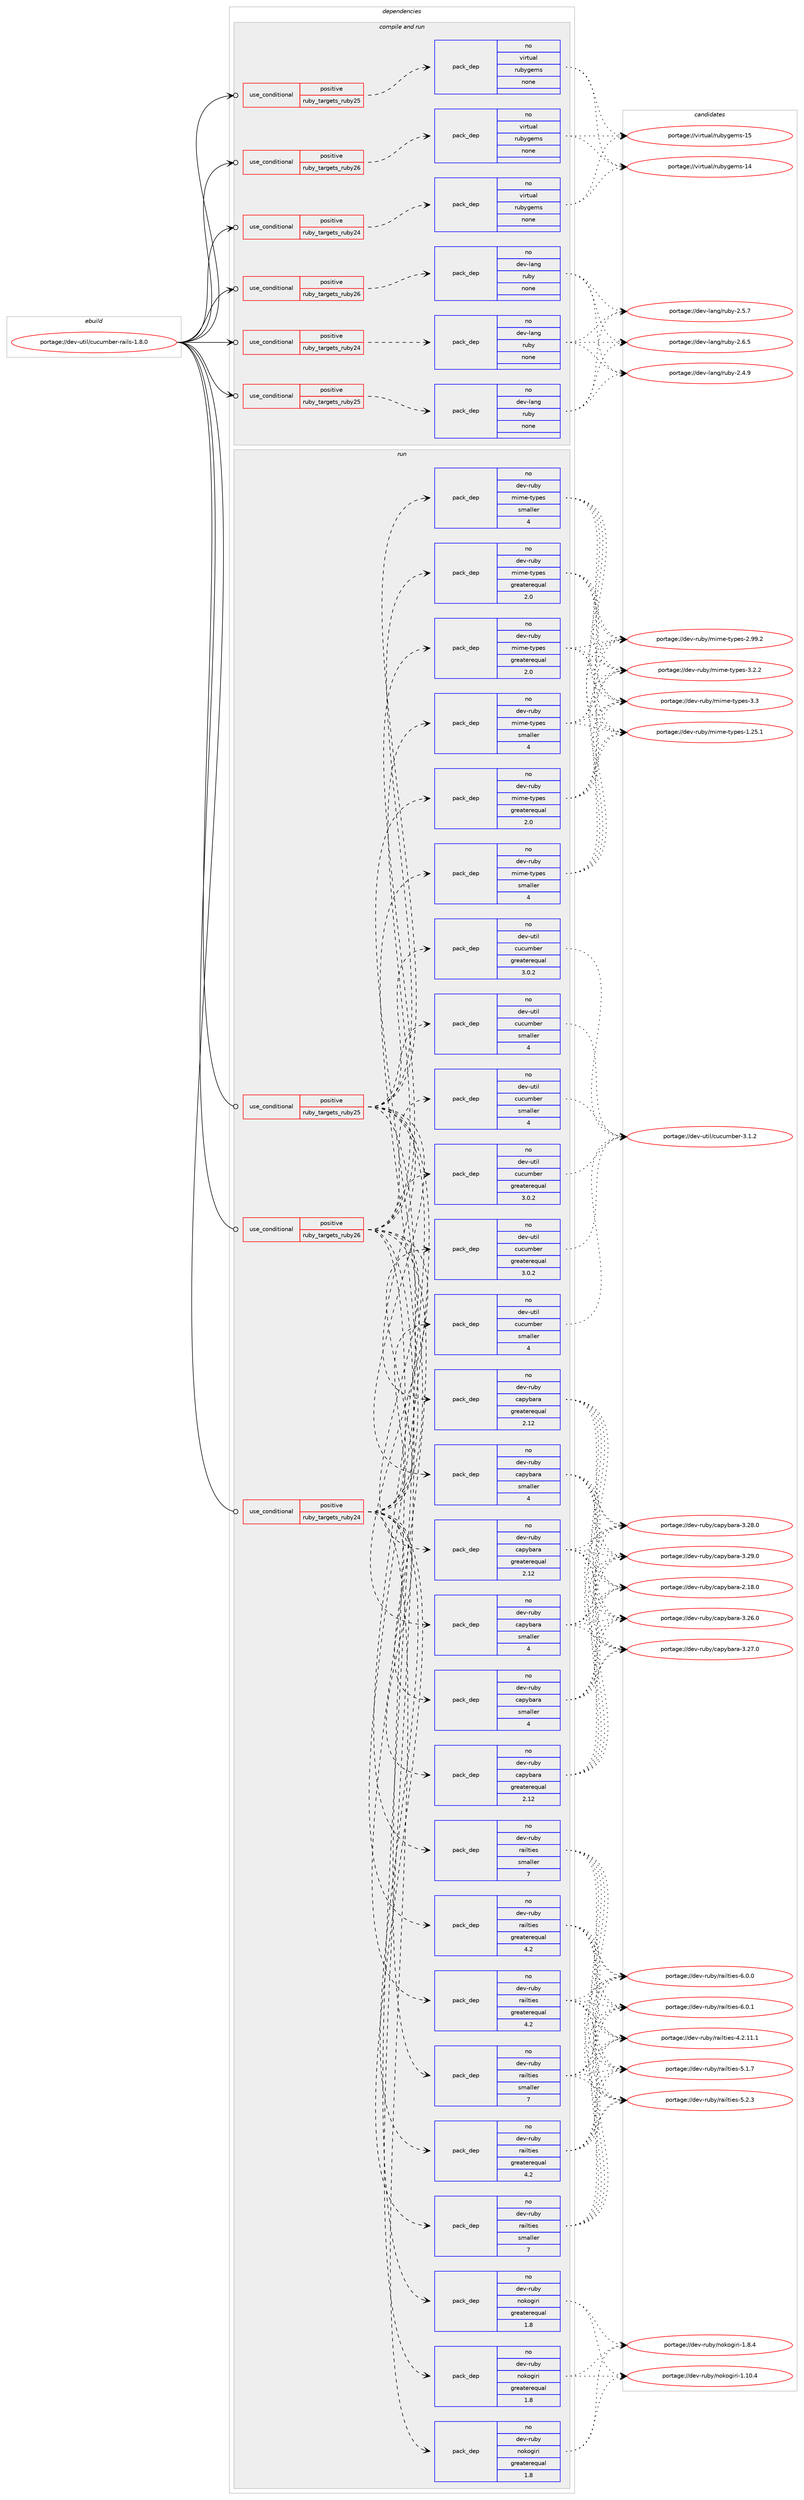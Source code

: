 digraph prolog {

# *************
# Graph options
# *************

newrank=true;
concentrate=true;
compound=true;
graph [rankdir=LR,fontname=Helvetica,fontsize=10,ranksep=1.5];#, ranksep=2.5, nodesep=0.2];
edge  [arrowhead=vee];
node  [fontname=Helvetica,fontsize=10];

# **********
# The ebuild
# **********

subgraph cluster_leftcol {
color=gray;
rank=same;
label=<<i>ebuild</i>>;
id [label="portage://dev-util/cucumber-rails-1.8.0", color=red, width=4, href="../dev-util/cucumber-rails-1.8.0.svg"];
}

# ****************
# The dependencies
# ****************

subgraph cluster_midcol {
color=gray;
label=<<i>dependencies</i>>;
subgraph cluster_compile {
fillcolor="#eeeeee";
style=filled;
label=<<i>compile</i>>;
}
subgraph cluster_compileandrun {
fillcolor="#eeeeee";
style=filled;
label=<<i>compile and run</i>>;
subgraph cond70830 {
dependency261081 [label=<<TABLE BORDER="0" CELLBORDER="1" CELLSPACING="0" CELLPADDING="4"><TR><TD ROWSPAN="3" CELLPADDING="10">use_conditional</TD></TR><TR><TD>positive</TD></TR><TR><TD>ruby_targets_ruby24</TD></TR></TABLE>>, shape=none, color=red];
subgraph pack186610 {
dependency261082 [label=<<TABLE BORDER="0" CELLBORDER="1" CELLSPACING="0" CELLPADDING="4" WIDTH="220"><TR><TD ROWSPAN="6" CELLPADDING="30">pack_dep</TD></TR><TR><TD WIDTH="110">no</TD></TR><TR><TD>dev-lang</TD></TR><TR><TD>ruby</TD></TR><TR><TD>none</TD></TR><TR><TD></TD></TR></TABLE>>, shape=none, color=blue];
}
dependency261081:e -> dependency261082:w [weight=20,style="dashed",arrowhead="vee"];
}
id:e -> dependency261081:w [weight=20,style="solid",arrowhead="odotvee"];
subgraph cond70831 {
dependency261083 [label=<<TABLE BORDER="0" CELLBORDER="1" CELLSPACING="0" CELLPADDING="4"><TR><TD ROWSPAN="3" CELLPADDING="10">use_conditional</TD></TR><TR><TD>positive</TD></TR><TR><TD>ruby_targets_ruby24</TD></TR></TABLE>>, shape=none, color=red];
subgraph pack186611 {
dependency261084 [label=<<TABLE BORDER="0" CELLBORDER="1" CELLSPACING="0" CELLPADDING="4" WIDTH="220"><TR><TD ROWSPAN="6" CELLPADDING="30">pack_dep</TD></TR><TR><TD WIDTH="110">no</TD></TR><TR><TD>virtual</TD></TR><TR><TD>rubygems</TD></TR><TR><TD>none</TD></TR><TR><TD></TD></TR></TABLE>>, shape=none, color=blue];
}
dependency261083:e -> dependency261084:w [weight=20,style="dashed",arrowhead="vee"];
}
id:e -> dependency261083:w [weight=20,style="solid",arrowhead="odotvee"];
subgraph cond70832 {
dependency261085 [label=<<TABLE BORDER="0" CELLBORDER="1" CELLSPACING="0" CELLPADDING="4"><TR><TD ROWSPAN="3" CELLPADDING="10">use_conditional</TD></TR><TR><TD>positive</TD></TR><TR><TD>ruby_targets_ruby25</TD></TR></TABLE>>, shape=none, color=red];
subgraph pack186612 {
dependency261086 [label=<<TABLE BORDER="0" CELLBORDER="1" CELLSPACING="0" CELLPADDING="4" WIDTH="220"><TR><TD ROWSPAN="6" CELLPADDING="30">pack_dep</TD></TR><TR><TD WIDTH="110">no</TD></TR><TR><TD>dev-lang</TD></TR><TR><TD>ruby</TD></TR><TR><TD>none</TD></TR><TR><TD></TD></TR></TABLE>>, shape=none, color=blue];
}
dependency261085:e -> dependency261086:w [weight=20,style="dashed",arrowhead="vee"];
}
id:e -> dependency261085:w [weight=20,style="solid",arrowhead="odotvee"];
subgraph cond70833 {
dependency261087 [label=<<TABLE BORDER="0" CELLBORDER="1" CELLSPACING="0" CELLPADDING="4"><TR><TD ROWSPAN="3" CELLPADDING="10">use_conditional</TD></TR><TR><TD>positive</TD></TR><TR><TD>ruby_targets_ruby25</TD></TR></TABLE>>, shape=none, color=red];
subgraph pack186613 {
dependency261088 [label=<<TABLE BORDER="0" CELLBORDER="1" CELLSPACING="0" CELLPADDING="4" WIDTH="220"><TR><TD ROWSPAN="6" CELLPADDING="30">pack_dep</TD></TR><TR><TD WIDTH="110">no</TD></TR><TR><TD>virtual</TD></TR><TR><TD>rubygems</TD></TR><TR><TD>none</TD></TR><TR><TD></TD></TR></TABLE>>, shape=none, color=blue];
}
dependency261087:e -> dependency261088:w [weight=20,style="dashed",arrowhead="vee"];
}
id:e -> dependency261087:w [weight=20,style="solid",arrowhead="odotvee"];
subgraph cond70834 {
dependency261089 [label=<<TABLE BORDER="0" CELLBORDER="1" CELLSPACING="0" CELLPADDING="4"><TR><TD ROWSPAN="3" CELLPADDING="10">use_conditional</TD></TR><TR><TD>positive</TD></TR><TR><TD>ruby_targets_ruby26</TD></TR></TABLE>>, shape=none, color=red];
subgraph pack186614 {
dependency261090 [label=<<TABLE BORDER="0" CELLBORDER="1" CELLSPACING="0" CELLPADDING="4" WIDTH="220"><TR><TD ROWSPAN="6" CELLPADDING="30">pack_dep</TD></TR><TR><TD WIDTH="110">no</TD></TR><TR><TD>dev-lang</TD></TR><TR><TD>ruby</TD></TR><TR><TD>none</TD></TR><TR><TD></TD></TR></TABLE>>, shape=none, color=blue];
}
dependency261089:e -> dependency261090:w [weight=20,style="dashed",arrowhead="vee"];
}
id:e -> dependency261089:w [weight=20,style="solid",arrowhead="odotvee"];
subgraph cond70835 {
dependency261091 [label=<<TABLE BORDER="0" CELLBORDER="1" CELLSPACING="0" CELLPADDING="4"><TR><TD ROWSPAN="3" CELLPADDING="10">use_conditional</TD></TR><TR><TD>positive</TD></TR><TR><TD>ruby_targets_ruby26</TD></TR></TABLE>>, shape=none, color=red];
subgraph pack186615 {
dependency261092 [label=<<TABLE BORDER="0" CELLBORDER="1" CELLSPACING="0" CELLPADDING="4" WIDTH="220"><TR><TD ROWSPAN="6" CELLPADDING="30">pack_dep</TD></TR><TR><TD WIDTH="110">no</TD></TR><TR><TD>virtual</TD></TR><TR><TD>rubygems</TD></TR><TR><TD>none</TD></TR><TR><TD></TD></TR></TABLE>>, shape=none, color=blue];
}
dependency261091:e -> dependency261092:w [weight=20,style="dashed",arrowhead="vee"];
}
id:e -> dependency261091:w [weight=20,style="solid",arrowhead="odotvee"];
}
subgraph cluster_run {
fillcolor="#eeeeee";
style=filled;
label=<<i>run</i>>;
subgraph cond70836 {
dependency261093 [label=<<TABLE BORDER="0" CELLBORDER="1" CELLSPACING="0" CELLPADDING="4"><TR><TD ROWSPAN="3" CELLPADDING="10">use_conditional</TD></TR><TR><TD>positive</TD></TR><TR><TD>ruby_targets_ruby24</TD></TR></TABLE>>, shape=none, color=red];
subgraph pack186616 {
dependency261094 [label=<<TABLE BORDER="0" CELLBORDER="1" CELLSPACING="0" CELLPADDING="4" WIDTH="220"><TR><TD ROWSPAN="6" CELLPADDING="30">pack_dep</TD></TR><TR><TD WIDTH="110">no</TD></TR><TR><TD>dev-util</TD></TR><TR><TD>cucumber</TD></TR><TR><TD>greaterequal</TD></TR><TR><TD>3.0.2</TD></TR></TABLE>>, shape=none, color=blue];
}
dependency261093:e -> dependency261094:w [weight=20,style="dashed",arrowhead="vee"];
subgraph pack186617 {
dependency261095 [label=<<TABLE BORDER="0" CELLBORDER="1" CELLSPACING="0" CELLPADDING="4" WIDTH="220"><TR><TD ROWSPAN="6" CELLPADDING="30">pack_dep</TD></TR><TR><TD WIDTH="110">no</TD></TR><TR><TD>dev-util</TD></TR><TR><TD>cucumber</TD></TR><TR><TD>smaller</TD></TR><TR><TD>4</TD></TR></TABLE>>, shape=none, color=blue];
}
dependency261093:e -> dependency261095:w [weight=20,style="dashed",arrowhead="vee"];
subgraph pack186618 {
dependency261096 [label=<<TABLE BORDER="0" CELLBORDER="1" CELLSPACING="0" CELLPADDING="4" WIDTH="220"><TR><TD ROWSPAN="6" CELLPADDING="30">pack_dep</TD></TR><TR><TD WIDTH="110">no</TD></TR><TR><TD>dev-ruby</TD></TR><TR><TD>nokogiri</TD></TR><TR><TD>greaterequal</TD></TR><TR><TD>1.8</TD></TR></TABLE>>, shape=none, color=blue];
}
dependency261093:e -> dependency261096:w [weight=20,style="dashed",arrowhead="vee"];
subgraph pack186619 {
dependency261097 [label=<<TABLE BORDER="0" CELLBORDER="1" CELLSPACING="0" CELLPADDING="4" WIDTH="220"><TR><TD ROWSPAN="6" CELLPADDING="30">pack_dep</TD></TR><TR><TD WIDTH="110">no</TD></TR><TR><TD>dev-ruby</TD></TR><TR><TD>capybara</TD></TR><TR><TD>greaterequal</TD></TR><TR><TD>2.12</TD></TR></TABLE>>, shape=none, color=blue];
}
dependency261093:e -> dependency261097:w [weight=20,style="dashed",arrowhead="vee"];
subgraph pack186620 {
dependency261098 [label=<<TABLE BORDER="0" CELLBORDER="1" CELLSPACING="0" CELLPADDING="4" WIDTH="220"><TR><TD ROWSPAN="6" CELLPADDING="30">pack_dep</TD></TR><TR><TD WIDTH="110">no</TD></TR><TR><TD>dev-ruby</TD></TR><TR><TD>capybara</TD></TR><TR><TD>smaller</TD></TR><TR><TD>4</TD></TR></TABLE>>, shape=none, color=blue];
}
dependency261093:e -> dependency261098:w [weight=20,style="dashed",arrowhead="vee"];
subgraph pack186621 {
dependency261099 [label=<<TABLE BORDER="0" CELLBORDER="1" CELLSPACING="0" CELLPADDING="4" WIDTH="220"><TR><TD ROWSPAN="6" CELLPADDING="30">pack_dep</TD></TR><TR><TD WIDTH="110">no</TD></TR><TR><TD>dev-ruby</TD></TR><TR><TD>railties</TD></TR><TR><TD>greaterequal</TD></TR><TR><TD>4.2</TD></TR></TABLE>>, shape=none, color=blue];
}
dependency261093:e -> dependency261099:w [weight=20,style="dashed",arrowhead="vee"];
subgraph pack186622 {
dependency261100 [label=<<TABLE BORDER="0" CELLBORDER="1" CELLSPACING="0" CELLPADDING="4" WIDTH="220"><TR><TD ROWSPAN="6" CELLPADDING="30">pack_dep</TD></TR><TR><TD WIDTH="110">no</TD></TR><TR><TD>dev-ruby</TD></TR><TR><TD>railties</TD></TR><TR><TD>smaller</TD></TR><TR><TD>7</TD></TR></TABLE>>, shape=none, color=blue];
}
dependency261093:e -> dependency261100:w [weight=20,style="dashed",arrowhead="vee"];
subgraph pack186623 {
dependency261101 [label=<<TABLE BORDER="0" CELLBORDER="1" CELLSPACING="0" CELLPADDING="4" WIDTH="220"><TR><TD ROWSPAN="6" CELLPADDING="30">pack_dep</TD></TR><TR><TD WIDTH="110">no</TD></TR><TR><TD>dev-ruby</TD></TR><TR><TD>mime-types</TD></TR><TR><TD>greaterequal</TD></TR><TR><TD>2.0</TD></TR></TABLE>>, shape=none, color=blue];
}
dependency261093:e -> dependency261101:w [weight=20,style="dashed",arrowhead="vee"];
subgraph pack186624 {
dependency261102 [label=<<TABLE BORDER="0" CELLBORDER="1" CELLSPACING="0" CELLPADDING="4" WIDTH="220"><TR><TD ROWSPAN="6" CELLPADDING="30">pack_dep</TD></TR><TR><TD WIDTH="110">no</TD></TR><TR><TD>dev-ruby</TD></TR><TR><TD>mime-types</TD></TR><TR><TD>smaller</TD></TR><TR><TD>4</TD></TR></TABLE>>, shape=none, color=blue];
}
dependency261093:e -> dependency261102:w [weight=20,style="dashed",arrowhead="vee"];
}
id:e -> dependency261093:w [weight=20,style="solid",arrowhead="odot"];
subgraph cond70837 {
dependency261103 [label=<<TABLE BORDER="0" CELLBORDER="1" CELLSPACING="0" CELLPADDING="4"><TR><TD ROWSPAN="3" CELLPADDING="10">use_conditional</TD></TR><TR><TD>positive</TD></TR><TR><TD>ruby_targets_ruby25</TD></TR></TABLE>>, shape=none, color=red];
subgraph pack186625 {
dependency261104 [label=<<TABLE BORDER="0" CELLBORDER="1" CELLSPACING="0" CELLPADDING="4" WIDTH="220"><TR><TD ROWSPAN="6" CELLPADDING="30">pack_dep</TD></TR><TR><TD WIDTH="110">no</TD></TR><TR><TD>dev-util</TD></TR><TR><TD>cucumber</TD></TR><TR><TD>greaterequal</TD></TR><TR><TD>3.0.2</TD></TR></TABLE>>, shape=none, color=blue];
}
dependency261103:e -> dependency261104:w [weight=20,style="dashed",arrowhead="vee"];
subgraph pack186626 {
dependency261105 [label=<<TABLE BORDER="0" CELLBORDER="1" CELLSPACING="0" CELLPADDING="4" WIDTH="220"><TR><TD ROWSPAN="6" CELLPADDING="30">pack_dep</TD></TR><TR><TD WIDTH="110">no</TD></TR><TR><TD>dev-util</TD></TR><TR><TD>cucumber</TD></TR><TR><TD>smaller</TD></TR><TR><TD>4</TD></TR></TABLE>>, shape=none, color=blue];
}
dependency261103:e -> dependency261105:w [weight=20,style="dashed",arrowhead="vee"];
subgraph pack186627 {
dependency261106 [label=<<TABLE BORDER="0" CELLBORDER="1" CELLSPACING="0" CELLPADDING="4" WIDTH="220"><TR><TD ROWSPAN="6" CELLPADDING="30">pack_dep</TD></TR><TR><TD WIDTH="110">no</TD></TR><TR><TD>dev-ruby</TD></TR><TR><TD>nokogiri</TD></TR><TR><TD>greaterequal</TD></TR><TR><TD>1.8</TD></TR></TABLE>>, shape=none, color=blue];
}
dependency261103:e -> dependency261106:w [weight=20,style="dashed",arrowhead="vee"];
subgraph pack186628 {
dependency261107 [label=<<TABLE BORDER="0" CELLBORDER="1" CELLSPACING="0" CELLPADDING="4" WIDTH="220"><TR><TD ROWSPAN="6" CELLPADDING="30">pack_dep</TD></TR><TR><TD WIDTH="110">no</TD></TR><TR><TD>dev-ruby</TD></TR><TR><TD>capybara</TD></TR><TR><TD>greaterequal</TD></TR><TR><TD>2.12</TD></TR></TABLE>>, shape=none, color=blue];
}
dependency261103:e -> dependency261107:w [weight=20,style="dashed",arrowhead="vee"];
subgraph pack186629 {
dependency261108 [label=<<TABLE BORDER="0" CELLBORDER="1" CELLSPACING="0" CELLPADDING="4" WIDTH="220"><TR><TD ROWSPAN="6" CELLPADDING="30">pack_dep</TD></TR><TR><TD WIDTH="110">no</TD></TR><TR><TD>dev-ruby</TD></TR><TR><TD>capybara</TD></TR><TR><TD>smaller</TD></TR><TR><TD>4</TD></TR></TABLE>>, shape=none, color=blue];
}
dependency261103:e -> dependency261108:w [weight=20,style="dashed",arrowhead="vee"];
subgraph pack186630 {
dependency261109 [label=<<TABLE BORDER="0" CELLBORDER="1" CELLSPACING="0" CELLPADDING="4" WIDTH="220"><TR><TD ROWSPAN="6" CELLPADDING="30">pack_dep</TD></TR><TR><TD WIDTH="110">no</TD></TR><TR><TD>dev-ruby</TD></TR><TR><TD>railties</TD></TR><TR><TD>greaterequal</TD></TR><TR><TD>4.2</TD></TR></TABLE>>, shape=none, color=blue];
}
dependency261103:e -> dependency261109:w [weight=20,style="dashed",arrowhead="vee"];
subgraph pack186631 {
dependency261110 [label=<<TABLE BORDER="0" CELLBORDER="1" CELLSPACING="0" CELLPADDING="4" WIDTH="220"><TR><TD ROWSPAN="6" CELLPADDING="30">pack_dep</TD></TR><TR><TD WIDTH="110">no</TD></TR><TR><TD>dev-ruby</TD></TR><TR><TD>railties</TD></TR><TR><TD>smaller</TD></TR><TR><TD>7</TD></TR></TABLE>>, shape=none, color=blue];
}
dependency261103:e -> dependency261110:w [weight=20,style="dashed",arrowhead="vee"];
subgraph pack186632 {
dependency261111 [label=<<TABLE BORDER="0" CELLBORDER="1" CELLSPACING="0" CELLPADDING="4" WIDTH="220"><TR><TD ROWSPAN="6" CELLPADDING="30">pack_dep</TD></TR><TR><TD WIDTH="110">no</TD></TR><TR><TD>dev-ruby</TD></TR><TR><TD>mime-types</TD></TR><TR><TD>greaterequal</TD></TR><TR><TD>2.0</TD></TR></TABLE>>, shape=none, color=blue];
}
dependency261103:e -> dependency261111:w [weight=20,style="dashed",arrowhead="vee"];
subgraph pack186633 {
dependency261112 [label=<<TABLE BORDER="0" CELLBORDER="1" CELLSPACING="0" CELLPADDING="4" WIDTH="220"><TR><TD ROWSPAN="6" CELLPADDING="30">pack_dep</TD></TR><TR><TD WIDTH="110">no</TD></TR><TR><TD>dev-ruby</TD></TR><TR><TD>mime-types</TD></TR><TR><TD>smaller</TD></TR><TR><TD>4</TD></TR></TABLE>>, shape=none, color=blue];
}
dependency261103:e -> dependency261112:w [weight=20,style="dashed",arrowhead="vee"];
}
id:e -> dependency261103:w [weight=20,style="solid",arrowhead="odot"];
subgraph cond70838 {
dependency261113 [label=<<TABLE BORDER="0" CELLBORDER="1" CELLSPACING="0" CELLPADDING="4"><TR><TD ROWSPAN="3" CELLPADDING="10">use_conditional</TD></TR><TR><TD>positive</TD></TR><TR><TD>ruby_targets_ruby26</TD></TR></TABLE>>, shape=none, color=red];
subgraph pack186634 {
dependency261114 [label=<<TABLE BORDER="0" CELLBORDER="1" CELLSPACING="0" CELLPADDING="4" WIDTH="220"><TR><TD ROWSPAN="6" CELLPADDING="30">pack_dep</TD></TR><TR><TD WIDTH="110">no</TD></TR><TR><TD>dev-util</TD></TR><TR><TD>cucumber</TD></TR><TR><TD>greaterequal</TD></TR><TR><TD>3.0.2</TD></TR></TABLE>>, shape=none, color=blue];
}
dependency261113:e -> dependency261114:w [weight=20,style="dashed",arrowhead="vee"];
subgraph pack186635 {
dependency261115 [label=<<TABLE BORDER="0" CELLBORDER="1" CELLSPACING="0" CELLPADDING="4" WIDTH="220"><TR><TD ROWSPAN="6" CELLPADDING="30">pack_dep</TD></TR><TR><TD WIDTH="110">no</TD></TR><TR><TD>dev-util</TD></TR><TR><TD>cucumber</TD></TR><TR><TD>smaller</TD></TR><TR><TD>4</TD></TR></TABLE>>, shape=none, color=blue];
}
dependency261113:e -> dependency261115:w [weight=20,style="dashed",arrowhead="vee"];
subgraph pack186636 {
dependency261116 [label=<<TABLE BORDER="0" CELLBORDER="1" CELLSPACING="0" CELLPADDING="4" WIDTH="220"><TR><TD ROWSPAN="6" CELLPADDING="30">pack_dep</TD></TR><TR><TD WIDTH="110">no</TD></TR><TR><TD>dev-ruby</TD></TR><TR><TD>nokogiri</TD></TR><TR><TD>greaterequal</TD></TR><TR><TD>1.8</TD></TR></TABLE>>, shape=none, color=blue];
}
dependency261113:e -> dependency261116:w [weight=20,style="dashed",arrowhead="vee"];
subgraph pack186637 {
dependency261117 [label=<<TABLE BORDER="0" CELLBORDER="1" CELLSPACING="0" CELLPADDING="4" WIDTH="220"><TR><TD ROWSPAN="6" CELLPADDING="30">pack_dep</TD></TR><TR><TD WIDTH="110">no</TD></TR><TR><TD>dev-ruby</TD></TR><TR><TD>capybara</TD></TR><TR><TD>greaterequal</TD></TR><TR><TD>2.12</TD></TR></TABLE>>, shape=none, color=blue];
}
dependency261113:e -> dependency261117:w [weight=20,style="dashed",arrowhead="vee"];
subgraph pack186638 {
dependency261118 [label=<<TABLE BORDER="0" CELLBORDER="1" CELLSPACING="0" CELLPADDING="4" WIDTH="220"><TR><TD ROWSPAN="6" CELLPADDING="30">pack_dep</TD></TR><TR><TD WIDTH="110">no</TD></TR><TR><TD>dev-ruby</TD></TR><TR><TD>capybara</TD></TR><TR><TD>smaller</TD></TR><TR><TD>4</TD></TR></TABLE>>, shape=none, color=blue];
}
dependency261113:e -> dependency261118:w [weight=20,style="dashed",arrowhead="vee"];
subgraph pack186639 {
dependency261119 [label=<<TABLE BORDER="0" CELLBORDER="1" CELLSPACING="0" CELLPADDING="4" WIDTH="220"><TR><TD ROWSPAN="6" CELLPADDING="30">pack_dep</TD></TR><TR><TD WIDTH="110">no</TD></TR><TR><TD>dev-ruby</TD></TR><TR><TD>railties</TD></TR><TR><TD>greaterequal</TD></TR><TR><TD>4.2</TD></TR></TABLE>>, shape=none, color=blue];
}
dependency261113:e -> dependency261119:w [weight=20,style="dashed",arrowhead="vee"];
subgraph pack186640 {
dependency261120 [label=<<TABLE BORDER="0" CELLBORDER="1" CELLSPACING="0" CELLPADDING="4" WIDTH="220"><TR><TD ROWSPAN="6" CELLPADDING="30">pack_dep</TD></TR><TR><TD WIDTH="110">no</TD></TR><TR><TD>dev-ruby</TD></TR><TR><TD>railties</TD></TR><TR><TD>smaller</TD></TR><TR><TD>7</TD></TR></TABLE>>, shape=none, color=blue];
}
dependency261113:e -> dependency261120:w [weight=20,style="dashed",arrowhead="vee"];
subgraph pack186641 {
dependency261121 [label=<<TABLE BORDER="0" CELLBORDER="1" CELLSPACING="0" CELLPADDING="4" WIDTH="220"><TR><TD ROWSPAN="6" CELLPADDING="30">pack_dep</TD></TR><TR><TD WIDTH="110">no</TD></TR><TR><TD>dev-ruby</TD></TR><TR><TD>mime-types</TD></TR><TR><TD>greaterequal</TD></TR><TR><TD>2.0</TD></TR></TABLE>>, shape=none, color=blue];
}
dependency261113:e -> dependency261121:w [weight=20,style="dashed",arrowhead="vee"];
subgraph pack186642 {
dependency261122 [label=<<TABLE BORDER="0" CELLBORDER="1" CELLSPACING="0" CELLPADDING="4" WIDTH="220"><TR><TD ROWSPAN="6" CELLPADDING="30">pack_dep</TD></TR><TR><TD WIDTH="110">no</TD></TR><TR><TD>dev-ruby</TD></TR><TR><TD>mime-types</TD></TR><TR><TD>smaller</TD></TR><TR><TD>4</TD></TR></TABLE>>, shape=none, color=blue];
}
dependency261113:e -> dependency261122:w [weight=20,style="dashed",arrowhead="vee"];
}
id:e -> dependency261113:w [weight=20,style="solid",arrowhead="odot"];
}
}

# **************
# The candidates
# **************

subgraph cluster_choices {
rank=same;
color=gray;
label=<<i>candidates</i>>;

subgraph choice186610 {
color=black;
nodesep=1;
choiceportage10010111845108971101034711411798121455046524657 [label="portage://dev-lang/ruby-2.4.9", color=red, width=4,href="../dev-lang/ruby-2.4.9.svg"];
choiceportage10010111845108971101034711411798121455046534655 [label="portage://dev-lang/ruby-2.5.7", color=red, width=4,href="../dev-lang/ruby-2.5.7.svg"];
choiceportage10010111845108971101034711411798121455046544653 [label="portage://dev-lang/ruby-2.6.5", color=red, width=4,href="../dev-lang/ruby-2.6.5.svg"];
dependency261082:e -> choiceportage10010111845108971101034711411798121455046524657:w [style=dotted,weight="100"];
dependency261082:e -> choiceportage10010111845108971101034711411798121455046534655:w [style=dotted,weight="100"];
dependency261082:e -> choiceportage10010111845108971101034711411798121455046544653:w [style=dotted,weight="100"];
}
subgraph choice186611 {
color=black;
nodesep=1;
choiceportage118105114116117971084711411798121103101109115454952 [label="portage://virtual/rubygems-14", color=red, width=4,href="../virtual/rubygems-14.svg"];
choiceportage118105114116117971084711411798121103101109115454953 [label="portage://virtual/rubygems-15", color=red, width=4,href="../virtual/rubygems-15.svg"];
dependency261084:e -> choiceportage118105114116117971084711411798121103101109115454952:w [style=dotted,weight="100"];
dependency261084:e -> choiceportage118105114116117971084711411798121103101109115454953:w [style=dotted,weight="100"];
}
subgraph choice186612 {
color=black;
nodesep=1;
choiceportage10010111845108971101034711411798121455046524657 [label="portage://dev-lang/ruby-2.4.9", color=red, width=4,href="../dev-lang/ruby-2.4.9.svg"];
choiceportage10010111845108971101034711411798121455046534655 [label="portage://dev-lang/ruby-2.5.7", color=red, width=4,href="../dev-lang/ruby-2.5.7.svg"];
choiceportage10010111845108971101034711411798121455046544653 [label="portage://dev-lang/ruby-2.6.5", color=red, width=4,href="../dev-lang/ruby-2.6.5.svg"];
dependency261086:e -> choiceportage10010111845108971101034711411798121455046524657:w [style=dotted,weight="100"];
dependency261086:e -> choiceportage10010111845108971101034711411798121455046534655:w [style=dotted,weight="100"];
dependency261086:e -> choiceportage10010111845108971101034711411798121455046544653:w [style=dotted,weight="100"];
}
subgraph choice186613 {
color=black;
nodesep=1;
choiceportage118105114116117971084711411798121103101109115454952 [label="portage://virtual/rubygems-14", color=red, width=4,href="../virtual/rubygems-14.svg"];
choiceportage118105114116117971084711411798121103101109115454953 [label="portage://virtual/rubygems-15", color=red, width=4,href="../virtual/rubygems-15.svg"];
dependency261088:e -> choiceportage118105114116117971084711411798121103101109115454952:w [style=dotted,weight="100"];
dependency261088:e -> choiceportage118105114116117971084711411798121103101109115454953:w [style=dotted,weight="100"];
}
subgraph choice186614 {
color=black;
nodesep=1;
choiceportage10010111845108971101034711411798121455046524657 [label="portage://dev-lang/ruby-2.4.9", color=red, width=4,href="../dev-lang/ruby-2.4.9.svg"];
choiceportage10010111845108971101034711411798121455046534655 [label="portage://dev-lang/ruby-2.5.7", color=red, width=4,href="../dev-lang/ruby-2.5.7.svg"];
choiceportage10010111845108971101034711411798121455046544653 [label="portage://dev-lang/ruby-2.6.5", color=red, width=4,href="../dev-lang/ruby-2.6.5.svg"];
dependency261090:e -> choiceportage10010111845108971101034711411798121455046524657:w [style=dotted,weight="100"];
dependency261090:e -> choiceportage10010111845108971101034711411798121455046534655:w [style=dotted,weight="100"];
dependency261090:e -> choiceportage10010111845108971101034711411798121455046544653:w [style=dotted,weight="100"];
}
subgraph choice186615 {
color=black;
nodesep=1;
choiceportage118105114116117971084711411798121103101109115454952 [label="portage://virtual/rubygems-14", color=red, width=4,href="../virtual/rubygems-14.svg"];
choiceportage118105114116117971084711411798121103101109115454953 [label="portage://virtual/rubygems-15", color=red, width=4,href="../virtual/rubygems-15.svg"];
dependency261092:e -> choiceportage118105114116117971084711411798121103101109115454952:w [style=dotted,weight="100"];
dependency261092:e -> choiceportage118105114116117971084711411798121103101109115454953:w [style=dotted,weight="100"];
}
subgraph choice186616 {
color=black;
nodesep=1;
choiceportage1001011184511711610510847991179911710998101114455146494650 [label="portage://dev-util/cucumber-3.1.2", color=red, width=4,href="../dev-util/cucumber-3.1.2.svg"];
dependency261094:e -> choiceportage1001011184511711610510847991179911710998101114455146494650:w [style=dotted,weight="100"];
}
subgraph choice186617 {
color=black;
nodesep=1;
choiceportage1001011184511711610510847991179911710998101114455146494650 [label="portage://dev-util/cucumber-3.1.2", color=red, width=4,href="../dev-util/cucumber-3.1.2.svg"];
dependency261095:e -> choiceportage1001011184511711610510847991179911710998101114455146494650:w [style=dotted,weight="100"];
}
subgraph choice186618 {
color=black;
nodesep=1;
choiceportage10010111845114117981214711011110711110310511410545494649484652 [label="portage://dev-ruby/nokogiri-1.10.4", color=red, width=4,href="../dev-ruby/nokogiri-1.10.4.svg"];
choiceportage100101118451141179812147110111107111103105114105454946564652 [label="portage://dev-ruby/nokogiri-1.8.4", color=red, width=4,href="../dev-ruby/nokogiri-1.8.4.svg"];
dependency261096:e -> choiceportage10010111845114117981214711011110711110310511410545494649484652:w [style=dotted,weight="100"];
dependency261096:e -> choiceportage100101118451141179812147110111107111103105114105454946564652:w [style=dotted,weight="100"];
}
subgraph choice186619 {
color=black;
nodesep=1;
choiceportage100101118451141179812147999711212198971149745504649564648 [label="portage://dev-ruby/capybara-2.18.0", color=red, width=4,href="../dev-ruby/capybara-2.18.0.svg"];
choiceportage100101118451141179812147999711212198971149745514650544648 [label="portage://dev-ruby/capybara-3.26.0", color=red, width=4,href="../dev-ruby/capybara-3.26.0.svg"];
choiceportage100101118451141179812147999711212198971149745514650554648 [label="portage://dev-ruby/capybara-3.27.0", color=red, width=4,href="../dev-ruby/capybara-3.27.0.svg"];
choiceportage100101118451141179812147999711212198971149745514650564648 [label="portage://dev-ruby/capybara-3.28.0", color=red, width=4,href="../dev-ruby/capybara-3.28.0.svg"];
choiceportage100101118451141179812147999711212198971149745514650574648 [label="portage://dev-ruby/capybara-3.29.0", color=red, width=4,href="../dev-ruby/capybara-3.29.0.svg"];
dependency261097:e -> choiceportage100101118451141179812147999711212198971149745504649564648:w [style=dotted,weight="100"];
dependency261097:e -> choiceportage100101118451141179812147999711212198971149745514650544648:w [style=dotted,weight="100"];
dependency261097:e -> choiceportage100101118451141179812147999711212198971149745514650554648:w [style=dotted,weight="100"];
dependency261097:e -> choiceportage100101118451141179812147999711212198971149745514650564648:w [style=dotted,weight="100"];
dependency261097:e -> choiceportage100101118451141179812147999711212198971149745514650574648:w [style=dotted,weight="100"];
}
subgraph choice186620 {
color=black;
nodesep=1;
choiceportage100101118451141179812147999711212198971149745504649564648 [label="portage://dev-ruby/capybara-2.18.0", color=red, width=4,href="../dev-ruby/capybara-2.18.0.svg"];
choiceportage100101118451141179812147999711212198971149745514650544648 [label="portage://dev-ruby/capybara-3.26.0", color=red, width=4,href="../dev-ruby/capybara-3.26.0.svg"];
choiceportage100101118451141179812147999711212198971149745514650554648 [label="portage://dev-ruby/capybara-3.27.0", color=red, width=4,href="../dev-ruby/capybara-3.27.0.svg"];
choiceportage100101118451141179812147999711212198971149745514650564648 [label="portage://dev-ruby/capybara-3.28.0", color=red, width=4,href="../dev-ruby/capybara-3.28.0.svg"];
choiceportage100101118451141179812147999711212198971149745514650574648 [label="portage://dev-ruby/capybara-3.29.0", color=red, width=4,href="../dev-ruby/capybara-3.29.0.svg"];
dependency261098:e -> choiceportage100101118451141179812147999711212198971149745504649564648:w [style=dotted,weight="100"];
dependency261098:e -> choiceportage100101118451141179812147999711212198971149745514650544648:w [style=dotted,weight="100"];
dependency261098:e -> choiceportage100101118451141179812147999711212198971149745514650554648:w [style=dotted,weight="100"];
dependency261098:e -> choiceportage100101118451141179812147999711212198971149745514650564648:w [style=dotted,weight="100"];
dependency261098:e -> choiceportage100101118451141179812147999711212198971149745514650574648:w [style=dotted,weight="100"];
}
subgraph choice186621 {
color=black;
nodesep=1;
choiceportage10010111845114117981214711497105108116105101115455246504649494649 [label="portage://dev-ruby/railties-4.2.11.1", color=red, width=4,href="../dev-ruby/railties-4.2.11.1.svg"];
choiceportage10010111845114117981214711497105108116105101115455346494655 [label="portage://dev-ruby/railties-5.1.7", color=red, width=4,href="../dev-ruby/railties-5.1.7.svg"];
choiceportage10010111845114117981214711497105108116105101115455346504651 [label="portage://dev-ruby/railties-5.2.3", color=red, width=4,href="../dev-ruby/railties-5.2.3.svg"];
choiceportage10010111845114117981214711497105108116105101115455446484648 [label="portage://dev-ruby/railties-6.0.0", color=red, width=4,href="../dev-ruby/railties-6.0.0.svg"];
choiceportage10010111845114117981214711497105108116105101115455446484649 [label="portage://dev-ruby/railties-6.0.1", color=red, width=4,href="../dev-ruby/railties-6.0.1.svg"];
dependency261099:e -> choiceportage10010111845114117981214711497105108116105101115455246504649494649:w [style=dotted,weight="100"];
dependency261099:e -> choiceportage10010111845114117981214711497105108116105101115455346494655:w [style=dotted,weight="100"];
dependency261099:e -> choiceportage10010111845114117981214711497105108116105101115455346504651:w [style=dotted,weight="100"];
dependency261099:e -> choiceportage10010111845114117981214711497105108116105101115455446484648:w [style=dotted,weight="100"];
dependency261099:e -> choiceportage10010111845114117981214711497105108116105101115455446484649:w [style=dotted,weight="100"];
}
subgraph choice186622 {
color=black;
nodesep=1;
choiceportage10010111845114117981214711497105108116105101115455246504649494649 [label="portage://dev-ruby/railties-4.2.11.1", color=red, width=4,href="../dev-ruby/railties-4.2.11.1.svg"];
choiceportage10010111845114117981214711497105108116105101115455346494655 [label="portage://dev-ruby/railties-5.1.7", color=red, width=4,href="../dev-ruby/railties-5.1.7.svg"];
choiceportage10010111845114117981214711497105108116105101115455346504651 [label="portage://dev-ruby/railties-5.2.3", color=red, width=4,href="../dev-ruby/railties-5.2.3.svg"];
choiceportage10010111845114117981214711497105108116105101115455446484648 [label="portage://dev-ruby/railties-6.0.0", color=red, width=4,href="../dev-ruby/railties-6.0.0.svg"];
choiceportage10010111845114117981214711497105108116105101115455446484649 [label="portage://dev-ruby/railties-6.0.1", color=red, width=4,href="../dev-ruby/railties-6.0.1.svg"];
dependency261100:e -> choiceportage10010111845114117981214711497105108116105101115455246504649494649:w [style=dotted,weight="100"];
dependency261100:e -> choiceportage10010111845114117981214711497105108116105101115455346494655:w [style=dotted,weight="100"];
dependency261100:e -> choiceportage10010111845114117981214711497105108116105101115455346504651:w [style=dotted,weight="100"];
dependency261100:e -> choiceportage10010111845114117981214711497105108116105101115455446484648:w [style=dotted,weight="100"];
dependency261100:e -> choiceportage10010111845114117981214711497105108116105101115455446484649:w [style=dotted,weight="100"];
}
subgraph choice186623 {
color=black;
nodesep=1;
choiceportage1001011184511411798121471091051091014511612111210111545494650534649 [label="portage://dev-ruby/mime-types-1.25.1", color=red, width=4,href="../dev-ruby/mime-types-1.25.1.svg"];
choiceportage1001011184511411798121471091051091014511612111210111545504657574650 [label="portage://dev-ruby/mime-types-2.99.2", color=red, width=4,href="../dev-ruby/mime-types-2.99.2.svg"];
choiceportage10010111845114117981214710910510910145116121112101115455146504650 [label="portage://dev-ruby/mime-types-3.2.2", color=red, width=4,href="../dev-ruby/mime-types-3.2.2.svg"];
choiceportage1001011184511411798121471091051091014511612111210111545514651 [label="portage://dev-ruby/mime-types-3.3", color=red, width=4,href="../dev-ruby/mime-types-3.3.svg"];
dependency261101:e -> choiceportage1001011184511411798121471091051091014511612111210111545494650534649:w [style=dotted,weight="100"];
dependency261101:e -> choiceportage1001011184511411798121471091051091014511612111210111545504657574650:w [style=dotted,weight="100"];
dependency261101:e -> choiceportage10010111845114117981214710910510910145116121112101115455146504650:w [style=dotted,weight="100"];
dependency261101:e -> choiceportage1001011184511411798121471091051091014511612111210111545514651:w [style=dotted,weight="100"];
}
subgraph choice186624 {
color=black;
nodesep=1;
choiceportage1001011184511411798121471091051091014511612111210111545494650534649 [label="portage://dev-ruby/mime-types-1.25.1", color=red, width=4,href="../dev-ruby/mime-types-1.25.1.svg"];
choiceportage1001011184511411798121471091051091014511612111210111545504657574650 [label="portage://dev-ruby/mime-types-2.99.2", color=red, width=4,href="../dev-ruby/mime-types-2.99.2.svg"];
choiceportage10010111845114117981214710910510910145116121112101115455146504650 [label="portage://dev-ruby/mime-types-3.2.2", color=red, width=4,href="../dev-ruby/mime-types-3.2.2.svg"];
choiceportage1001011184511411798121471091051091014511612111210111545514651 [label="portage://dev-ruby/mime-types-3.3", color=red, width=4,href="../dev-ruby/mime-types-3.3.svg"];
dependency261102:e -> choiceportage1001011184511411798121471091051091014511612111210111545494650534649:w [style=dotted,weight="100"];
dependency261102:e -> choiceportage1001011184511411798121471091051091014511612111210111545504657574650:w [style=dotted,weight="100"];
dependency261102:e -> choiceportage10010111845114117981214710910510910145116121112101115455146504650:w [style=dotted,weight="100"];
dependency261102:e -> choiceportage1001011184511411798121471091051091014511612111210111545514651:w [style=dotted,weight="100"];
}
subgraph choice186625 {
color=black;
nodesep=1;
choiceportage1001011184511711610510847991179911710998101114455146494650 [label="portage://dev-util/cucumber-3.1.2", color=red, width=4,href="../dev-util/cucumber-3.1.2.svg"];
dependency261104:e -> choiceportage1001011184511711610510847991179911710998101114455146494650:w [style=dotted,weight="100"];
}
subgraph choice186626 {
color=black;
nodesep=1;
choiceportage1001011184511711610510847991179911710998101114455146494650 [label="portage://dev-util/cucumber-3.1.2", color=red, width=4,href="../dev-util/cucumber-3.1.2.svg"];
dependency261105:e -> choiceportage1001011184511711610510847991179911710998101114455146494650:w [style=dotted,weight="100"];
}
subgraph choice186627 {
color=black;
nodesep=1;
choiceportage10010111845114117981214711011110711110310511410545494649484652 [label="portage://dev-ruby/nokogiri-1.10.4", color=red, width=4,href="../dev-ruby/nokogiri-1.10.4.svg"];
choiceportage100101118451141179812147110111107111103105114105454946564652 [label="portage://dev-ruby/nokogiri-1.8.4", color=red, width=4,href="../dev-ruby/nokogiri-1.8.4.svg"];
dependency261106:e -> choiceportage10010111845114117981214711011110711110310511410545494649484652:w [style=dotted,weight="100"];
dependency261106:e -> choiceportage100101118451141179812147110111107111103105114105454946564652:w [style=dotted,weight="100"];
}
subgraph choice186628 {
color=black;
nodesep=1;
choiceportage100101118451141179812147999711212198971149745504649564648 [label="portage://dev-ruby/capybara-2.18.0", color=red, width=4,href="../dev-ruby/capybara-2.18.0.svg"];
choiceportage100101118451141179812147999711212198971149745514650544648 [label="portage://dev-ruby/capybara-3.26.0", color=red, width=4,href="../dev-ruby/capybara-3.26.0.svg"];
choiceportage100101118451141179812147999711212198971149745514650554648 [label="portage://dev-ruby/capybara-3.27.0", color=red, width=4,href="../dev-ruby/capybara-3.27.0.svg"];
choiceportage100101118451141179812147999711212198971149745514650564648 [label="portage://dev-ruby/capybara-3.28.0", color=red, width=4,href="../dev-ruby/capybara-3.28.0.svg"];
choiceportage100101118451141179812147999711212198971149745514650574648 [label="portage://dev-ruby/capybara-3.29.0", color=red, width=4,href="../dev-ruby/capybara-3.29.0.svg"];
dependency261107:e -> choiceportage100101118451141179812147999711212198971149745504649564648:w [style=dotted,weight="100"];
dependency261107:e -> choiceportage100101118451141179812147999711212198971149745514650544648:w [style=dotted,weight="100"];
dependency261107:e -> choiceportage100101118451141179812147999711212198971149745514650554648:w [style=dotted,weight="100"];
dependency261107:e -> choiceportage100101118451141179812147999711212198971149745514650564648:w [style=dotted,weight="100"];
dependency261107:e -> choiceportage100101118451141179812147999711212198971149745514650574648:w [style=dotted,weight="100"];
}
subgraph choice186629 {
color=black;
nodesep=1;
choiceportage100101118451141179812147999711212198971149745504649564648 [label="portage://dev-ruby/capybara-2.18.0", color=red, width=4,href="../dev-ruby/capybara-2.18.0.svg"];
choiceportage100101118451141179812147999711212198971149745514650544648 [label="portage://dev-ruby/capybara-3.26.0", color=red, width=4,href="../dev-ruby/capybara-3.26.0.svg"];
choiceportage100101118451141179812147999711212198971149745514650554648 [label="portage://dev-ruby/capybara-3.27.0", color=red, width=4,href="../dev-ruby/capybara-3.27.0.svg"];
choiceportage100101118451141179812147999711212198971149745514650564648 [label="portage://dev-ruby/capybara-3.28.0", color=red, width=4,href="../dev-ruby/capybara-3.28.0.svg"];
choiceportage100101118451141179812147999711212198971149745514650574648 [label="portage://dev-ruby/capybara-3.29.0", color=red, width=4,href="../dev-ruby/capybara-3.29.0.svg"];
dependency261108:e -> choiceportage100101118451141179812147999711212198971149745504649564648:w [style=dotted,weight="100"];
dependency261108:e -> choiceportage100101118451141179812147999711212198971149745514650544648:w [style=dotted,weight="100"];
dependency261108:e -> choiceportage100101118451141179812147999711212198971149745514650554648:w [style=dotted,weight="100"];
dependency261108:e -> choiceportage100101118451141179812147999711212198971149745514650564648:w [style=dotted,weight="100"];
dependency261108:e -> choiceportage100101118451141179812147999711212198971149745514650574648:w [style=dotted,weight="100"];
}
subgraph choice186630 {
color=black;
nodesep=1;
choiceportage10010111845114117981214711497105108116105101115455246504649494649 [label="portage://dev-ruby/railties-4.2.11.1", color=red, width=4,href="../dev-ruby/railties-4.2.11.1.svg"];
choiceportage10010111845114117981214711497105108116105101115455346494655 [label="portage://dev-ruby/railties-5.1.7", color=red, width=4,href="../dev-ruby/railties-5.1.7.svg"];
choiceportage10010111845114117981214711497105108116105101115455346504651 [label="portage://dev-ruby/railties-5.2.3", color=red, width=4,href="../dev-ruby/railties-5.2.3.svg"];
choiceportage10010111845114117981214711497105108116105101115455446484648 [label="portage://dev-ruby/railties-6.0.0", color=red, width=4,href="../dev-ruby/railties-6.0.0.svg"];
choiceportage10010111845114117981214711497105108116105101115455446484649 [label="portage://dev-ruby/railties-6.0.1", color=red, width=4,href="../dev-ruby/railties-6.0.1.svg"];
dependency261109:e -> choiceportage10010111845114117981214711497105108116105101115455246504649494649:w [style=dotted,weight="100"];
dependency261109:e -> choiceportage10010111845114117981214711497105108116105101115455346494655:w [style=dotted,weight="100"];
dependency261109:e -> choiceportage10010111845114117981214711497105108116105101115455346504651:w [style=dotted,weight="100"];
dependency261109:e -> choiceportage10010111845114117981214711497105108116105101115455446484648:w [style=dotted,weight="100"];
dependency261109:e -> choiceportage10010111845114117981214711497105108116105101115455446484649:w [style=dotted,weight="100"];
}
subgraph choice186631 {
color=black;
nodesep=1;
choiceportage10010111845114117981214711497105108116105101115455246504649494649 [label="portage://dev-ruby/railties-4.2.11.1", color=red, width=4,href="../dev-ruby/railties-4.2.11.1.svg"];
choiceportage10010111845114117981214711497105108116105101115455346494655 [label="portage://dev-ruby/railties-5.1.7", color=red, width=4,href="../dev-ruby/railties-5.1.7.svg"];
choiceportage10010111845114117981214711497105108116105101115455346504651 [label="portage://dev-ruby/railties-5.2.3", color=red, width=4,href="../dev-ruby/railties-5.2.3.svg"];
choiceportage10010111845114117981214711497105108116105101115455446484648 [label="portage://dev-ruby/railties-6.0.0", color=red, width=4,href="../dev-ruby/railties-6.0.0.svg"];
choiceportage10010111845114117981214711497105108116105101115455446484649 [label="portage://dev-ruby/railties-6.0.1", color=red, width=4,href="../dev-ruby/railties-6.0.1.svg"];
dependency261110:e -> choiceportage10010111845114117981214711497105108116105101115455246504649494649:w [style=dotted,weight="100"];
dependency261110:e -> choiceportage10010111845114117981214711497105108116105101115455346494655:w [style=dotted,weight="100"];
dependency261110:e -> choiceportage10010111845114117981214711497105108116105101115455346504651:w [style=dotted,weight="100"];
dependency261110:e -> choiceportage10010111845114117981214711497105108116105101115455446484648:w [style=dotted,weight="100"];
dependency261110:e -> choiceportage10010111845114117981214711497105108116105101115455446484649:w [style=dotted,weight="100"];
}
subgraph choice186632 {
color=black;
nodesep=1;
choiceportage1001011184511411798121471091051091014511612111210111545494650534649 [label="portage://dev-ruby/mime-types-1.25.1", color=red, width=4,href="../dev-ruby/mime-types-1.25.1.svg"];
choiceportage1001011184511411798121471091051091014511612111210111545504657574650 [label="portage://dev-ruby/mime-types-2.99.2", color=red, width=4,href="../dev-ruby/mime-types-2.99.2.svg"];
choiceportage10010111845114117981214710910510910145116121112101115455146504650 [label="portage://dev-ruby/mime-types-3.2.2", color=red, width=4,href="../dev-ruby/mime-types-3.2.2.svg"];
choiceportage1001011184511411798121471091051091014511612111210111545514651 [label="portage://dev-ruby/mime-types-3.3", color=red, width=4,href="../dev-ruby/mime-types-3.3.svg"];
dependency261111:e -> choiceportage1001011184511411798121471091051091014511612111210111545494650534649:w [style=dotted,weight="100"];
dependency261111:e -> choiceportage1001011184511411798121471091051091014511612111210111545504657574650:w [style=dotted,weight="100"];
dependency261111:e -> choiceportage10010111845114117981214710910510910145116121112101115455146504650:w [style=dotted,weight="100"];
dependency261111:e -> choiceportage1001011184511411798121471091051091014511612111210111545514651:w [style=dotted,weight="100"];
}
subgraph choice186633 {
color=black;
nodesep=1;
choiceportage1001011184511411798121471091051091014511612111210111545494650534649 [label="portage://dev-ruby/mime-types-1.25.1", color=red, width=4,href="../dev-ruby/mime-types-1.25.1.svg"];
choiceportage1001011184511411798121471091051091014511612111210111545504657574650 [label="portage://dev-ruby/mime-types-2.99.2", color=red, width=4,href="../dev-ruby/mime-types-2.99.2.svg"];
choiceportage10010111845114117981214710910510910145116121112101115455146504650 [label="portage://dev-ruby/mime-types-3.2.2", color=red, width=4,href="../dev-ruby/mime-types-3.2.2.svg"];
choiceportage1001011184511411798121471091051091014511612111210111545514651 [label="portage://dev-ruby/mime-types-3.3", color=red, width=4,href="../dev-ruby/mime-types-3.3.svg"];
dependency261112:e -> choiceportage1001011184511411798121471091051091014511612111210111545494650534649:w [style=dotted,weight="100"];
dependency261112:e -> choiceportage1001011184511411798121471091051091014511612111210111545504657574650:w [style=dotted,weight="100"];
dependency261112:e -> choiceportage10010111845114117981214710910510910145116121112101115455146504650:w [style=dotted,weight="100"];
dependency261112:e -> choiceportage1001011184511411798121471091051091014511612111210111545514651:w [style=dotted,weight="100"];
}
subgraph choice186634 {
color=black;
nodesep=1;
choiceportage1001011184511711610510847991179911710998101114455146494650 [label="portage://dev-util/cucumber-3.1.2", color=red, width=4,href="../dev-util/cucumber-3.1.2.svg"];
dependency261114:e -> choiceportage1001011184511711610510847991179911710998101114455146494650:w [style=dotted,weight="100"];
}
subgraph choice186635 {
color=black;
nodesep=1;
choiceportage1001011184511711610510847991179911710998101114455146494650 [label="portage://dev-util/cucumber-3.1.2", color=red, width=4,href="../dev-util/cucumber-3.1.2.svg"];
dependency261115:e -> choiceportage1001011184511711610510847991179911710998101114455146494650:w [style=dotted,weight="100"];
}
subgraph choice186636 {
color=black;
nodesep=1;
choiceportage10010111845114117981214711011110711110310511410545494649484652 [label="portage://dev-ruby/nokogiri-1.10.4", color=red, width=4,href="../dev-ruby/nokogiri-1.10.4.svg"];
choiceportage100101118451141179812147110111107111103105114105454946564652 [label="portage://dev-ruby/nokogiri-1.8.4", color=red, width=4,href="../dev-ruby/nokogiri-1.8.4.svg"];
dependency261116:e -> choiceportage10010111845114117981214711011110711110310511410545494649484652:w [style=dotted,weight="100"];
dependency261116:e -> choiceportage100101118451141179812147110111107111103105114105454946564652:w [style=dotted,weight="100"];
}
subgraph choice186637 {
color=black;
nodesep=1;
choiceportage100101118451141179812147999711212198971149745504649564648 [label="portage://dev-ruby/capybara-2.18.0", color=red, width=4,href="../dev-ruby/capybara-2.18.0.svg"];
choiceportage100101118451141179812147999711212198971149745514650544648 [label="portage://dev-ruby/capybara-3.26.0", color=red, width=4,href="../dev-ruby/capybara-3.26.0.svg"];
choiceportage100101118451141179812147999711212198971149745514650554648 [label="portage://dev-ruby/capybara-3.27.0", color=red, width=4,href="../dev-ruby/capybara-3.27.0.svg"];
choiceportage100101118451141179812147999711212198971149745514650564648 [label="portage://dev-ruby/capybara-3.28.0", color=red, width=4,href="../dev-ruby/capybara-3.28.0.svg"];
choiceportage100101118451141179812147999711212198971149745514650574648 [label="portage://dev-ruby/capybara-3.29.0", color=red, width=4,href="../dev-ruby/capybara-3.29.0.svg"];
dependency261117:e -> choiceportage100101118451141179812147999711212198971149745504649564648:w [style=dotted,weight="100"];
dependency261117:e -> choiceportage100101118451141179812147999711212198971149745514650544648:w [style=dotted,weight="100"];
dependency261117:e -> choiceportage100101118451141179812147999711212198971149745514650554648:w [style=dotted,weight="100"];
dependency261117:e -> choiceportage100101118451141179812147999711212198971149745514650564648:w [style=dotted,weight="100"];
dependency261117:e -> choiceportage100101118451141179812147999711212198971149745514650574648:w [style=dotted,weight="100"];
}
subgraph choice186638 {
color=black;
nodesep=1;
choiceportage100101118451141179812147999711212198971149745504649564648 [label="portage://dev-ruby/capybara-2.18.0", color=red, width=4,href="../dev-ruby/capybara-2.18.0.svg"];
choiceportage100101118451141179812147999711212198971149745514650544648 [label="portage://dev-ruby/capybara-3.26.0", color=red, width=4,href="../dev-ruby/capybara-3.26.0.svg"];
choiceportage100101118451141179812147999711212198971149745514650554648 [label="portage://dev-ruby/capybara-3.27.0", color=red, width=4,href="../dev-ruby/capybara-3.27.0.svg"];
choiceportage100101118451141179812147999711212198971149745514650564648 [label="portage://dev-ruby/capybara-3.28.0", color=red, width=4,href="../dev-ruby/capybara-3.28.0.svg"];
choiceportage100101118451141179812147999711212198971149745514650574648 [label="portage://dev-ruby/capybara-3.29.0", color=red, width=4,href="../dev-ruby/capybara-3.29.0.svg"];
dependency261118:e -> choiceportage100101118451141179812147999711212198971149745504649564648:w [style=dotted,weight="100"];
dependency261118:e -> choiceportage100101118451141179812147999711212198971149745514650544648:w [style=dotted,weight="100"];
dependency261118:e -> choiceportage100101118451141179812147999711212198971149745514650554648:w [style=dotted,weight="100"];
dependency261118:e -> choiceportage100101118451141179812147999711212198971149745514650564648:w [style=dotted,weight="100"];
dependency261118:e -> choiceportage100101118451141179812147999711212198971149745514650574648:w [style=dotted,weight="100"];
}
subgraph choice186639 {
color=black;
nodesep=1;
choiceportage10010111845114117981214711497105108116105101115455246504649494649 [label="portage://dev-ruby/railties-4.2.11.1", color=red, width=4,href="../dev-ruby/railties-4.2.11.1.svg"];
choiceportage10010111845114117981214711497105108116105101115455346494655 [label="portage://dev-ruby/railties-5.1.7", color=red, width=4,href="../dev-ruby/railties-5.1.7.svg"];
choiceportage10010111845114117981214711497105108116105101115455346504651 [label="portage://dev-ruby/railties-5.2.3", color=red, width=4,href="../dev-ruby/railties-5.2.3.svg"];
choiceportage10010111845114117981214711497105108116105101115455446484648 [label="portage://dev-ruby/railties-6.0.0", color=red, width=4,href="../dev-ruby/railties-6.0.0.svg"];
choiceportage10010111845114117981214711497105108116105101115455446484649 [label="portage://dev-ruby/railties-6.0.1", color=red, width=4,href="../dev-ruby/railties-6.0.1.svg"];
dependency261119:e -> choiceportage10010111845114117981214711497105108116105101115455246504649494649:w [style=dotted,weight="100"];
dependency261119:e -> choiceportage10010111845114117981214711497105108116105101115455346494655:w [style=dotted,weight="100"];
dependency261119:e -> choiceportage10010111845114117981214711497105108116105101115455346504651:w [style=dotted,weight="100"];
dependency261119:e -> choiceportage10010111845114117981214711497105108116105101115455446484648:w [style=dotted,weight="100"];
dependency261119:e -> choiceportage10010111845114117981214711497105108116105101115455446484649:w [style=dotted,weight="100"];
}
subgraph choice186640 {
color=black;
nodesep=1;
choiceportage10010111845114117981214711497105108116105101115455246504649494649 [label="portage://dev-ruby/railties-4.2.11.1", color=red, width=4,href="../dev-ruby/railties-4.2.11.1.svg"];
choiceportage10010111845114117981214711497105108116105101115455346494655 [label="portage://dev-ruby/railties-5.1.7", color=red, width=4,href="../dev-ruby/railties-5.1.7.svg"];
choiceportage10010111845114117981214711497105108116105101115455346504651 [label="portage://dev-ruby/railties-5.2.3", color=red, width=4,href="../dev-ruby/railties-5.2.3.svg"];
choiceportage10010111845114117981214711497105108116105101115455446484648 [label="portage://dev-ruby/railties-6.0.0", color=red, width=4,href="../dev-ruby/railties-6.0.0.svg"];
choiceportage10010111845114117981214711497105108116105101115455446484649 [label="portage://dev-ruby/railties-6.0.1", color=red, width=4,href="../dev-ruby/railties-6.0.1.svg"];
dependency261120:e -> choiceportage10010111845114117981214711497105108116105101115455246504649494649:w [style=dotted,weight="100"];
dependency261120:e -> choiceportage10010111845114117981214711497105108116105101115455346494655:w [style=dotted,weight="100"];
dependency261120:e -> choiceportage10010111845114117981214711497105108116105101115455346504651:w [style=dotted,weight="100"];
dependency261120:e -> choiceportage10010111845114117981214711497105108116105101115455446484648:w [style=dotted,weight="100"];
dependency261120:e -> choiceportage10010111845114117981214711497105108116105101115455446484649:w [style=dotted,weight="100"];
}
subgraph choice186641 {
color=black;
nodesep=1;
choiceportage1001011184511411798121471091051091014511612111210111545494650534649 [label="portage://dev-ruby/mime-types-1.25.1", color=red, width=4,href="../dev-ruby/mime-types-1.25.1.svg"];
choiceportage1001011184511411798121471091051091014511612111210111545504657574650 [label="portage://dev-ruby/mime-types-2.99.2", color=red, width=4,href="../dev-ruby/mime-types-2.99.2.svg"];
choiceportage10010111845114117981214710910510910145116121112101115455146504650 [label="portage://dev-ruby/mime-types-3.2.2", color=red, width=4,href="../dev-ruby/mime-types-3.2.2.svg"];
choiceportage1001011184511411798121471091051091014511612111210111545514651 [label="portage://dev-ruby/mime-types-3.3", color=red, width=4,href="../dev-ruby/mime-types-3.3.svg"];
dependency261121:e -> choiceportage1001011184511411798121471091051091014511612111210111545494650534649:w [style=dotted,weight="100"];
dependency261121:e -> choiceportage1001011184511411798121471091051091014511612111210111545504657574650:w [style=dotted,weight="100"];
dependency261121:e -> choiceportage10010111845114117981214710910510910145116121112101115455146504650:w [style=dotted,weight="100"];
dependency261121:e -> choiceportage1001011184511411798121471091051091014511612111210111545514651:w [style=dotted,weight="100"];
}
subgraph choice186642 {
color=black;
nodesep=1;
choiceportage1001011184511411798121471091051091014511612111210111545494650534649 [label="portage://dev-ruby/mime-types-1.25.1", color=red, width=4,href="../dev-ruby/mime-types-1.25.1.svg"];
choiceportage1001011184511411798121471091051091014511612111210111545504657574650 [label="portage://dev-ruby/mime-types-2.99.2", color=red, width=4,href="../dev-ruby/mime-types-2.99.2.svg"];
choiceportage10010111845114117981214710910510910145116121112101115455146504650 [label="portage://dev-ruby/mime-types-3.2.2", color=red, width=4,href="../dev-ruby/mime-types-3.2.2.svg"];
choiceportage1001011184511411798121471091051091014511612111210111545514651 [label="portage://dev-ruby/mime-types-3.3", color=red, width=4,href="../dev-ruby/mime-types-3.3.svg"];
dependency261122:e -> choiceportage1001011184511411798121471091051091014511612111210111545494650534649:w [style=dotted,weight="100"];
dependency261122:e -> choiceportage1001011184511411798121471091051091014511612111210111545504657574650:w [style=dotted,weight="100"];
dependency261122:e -> choiceportage10010111845114117981214710910510910145116121112101115455146504650:w [style=dotted,weight="100"];
dependency261122:e -> choiceportage1001011184511411798121471091051091014511612111210111545514651:w [style=dotted,weight="100"];
}
}

}
